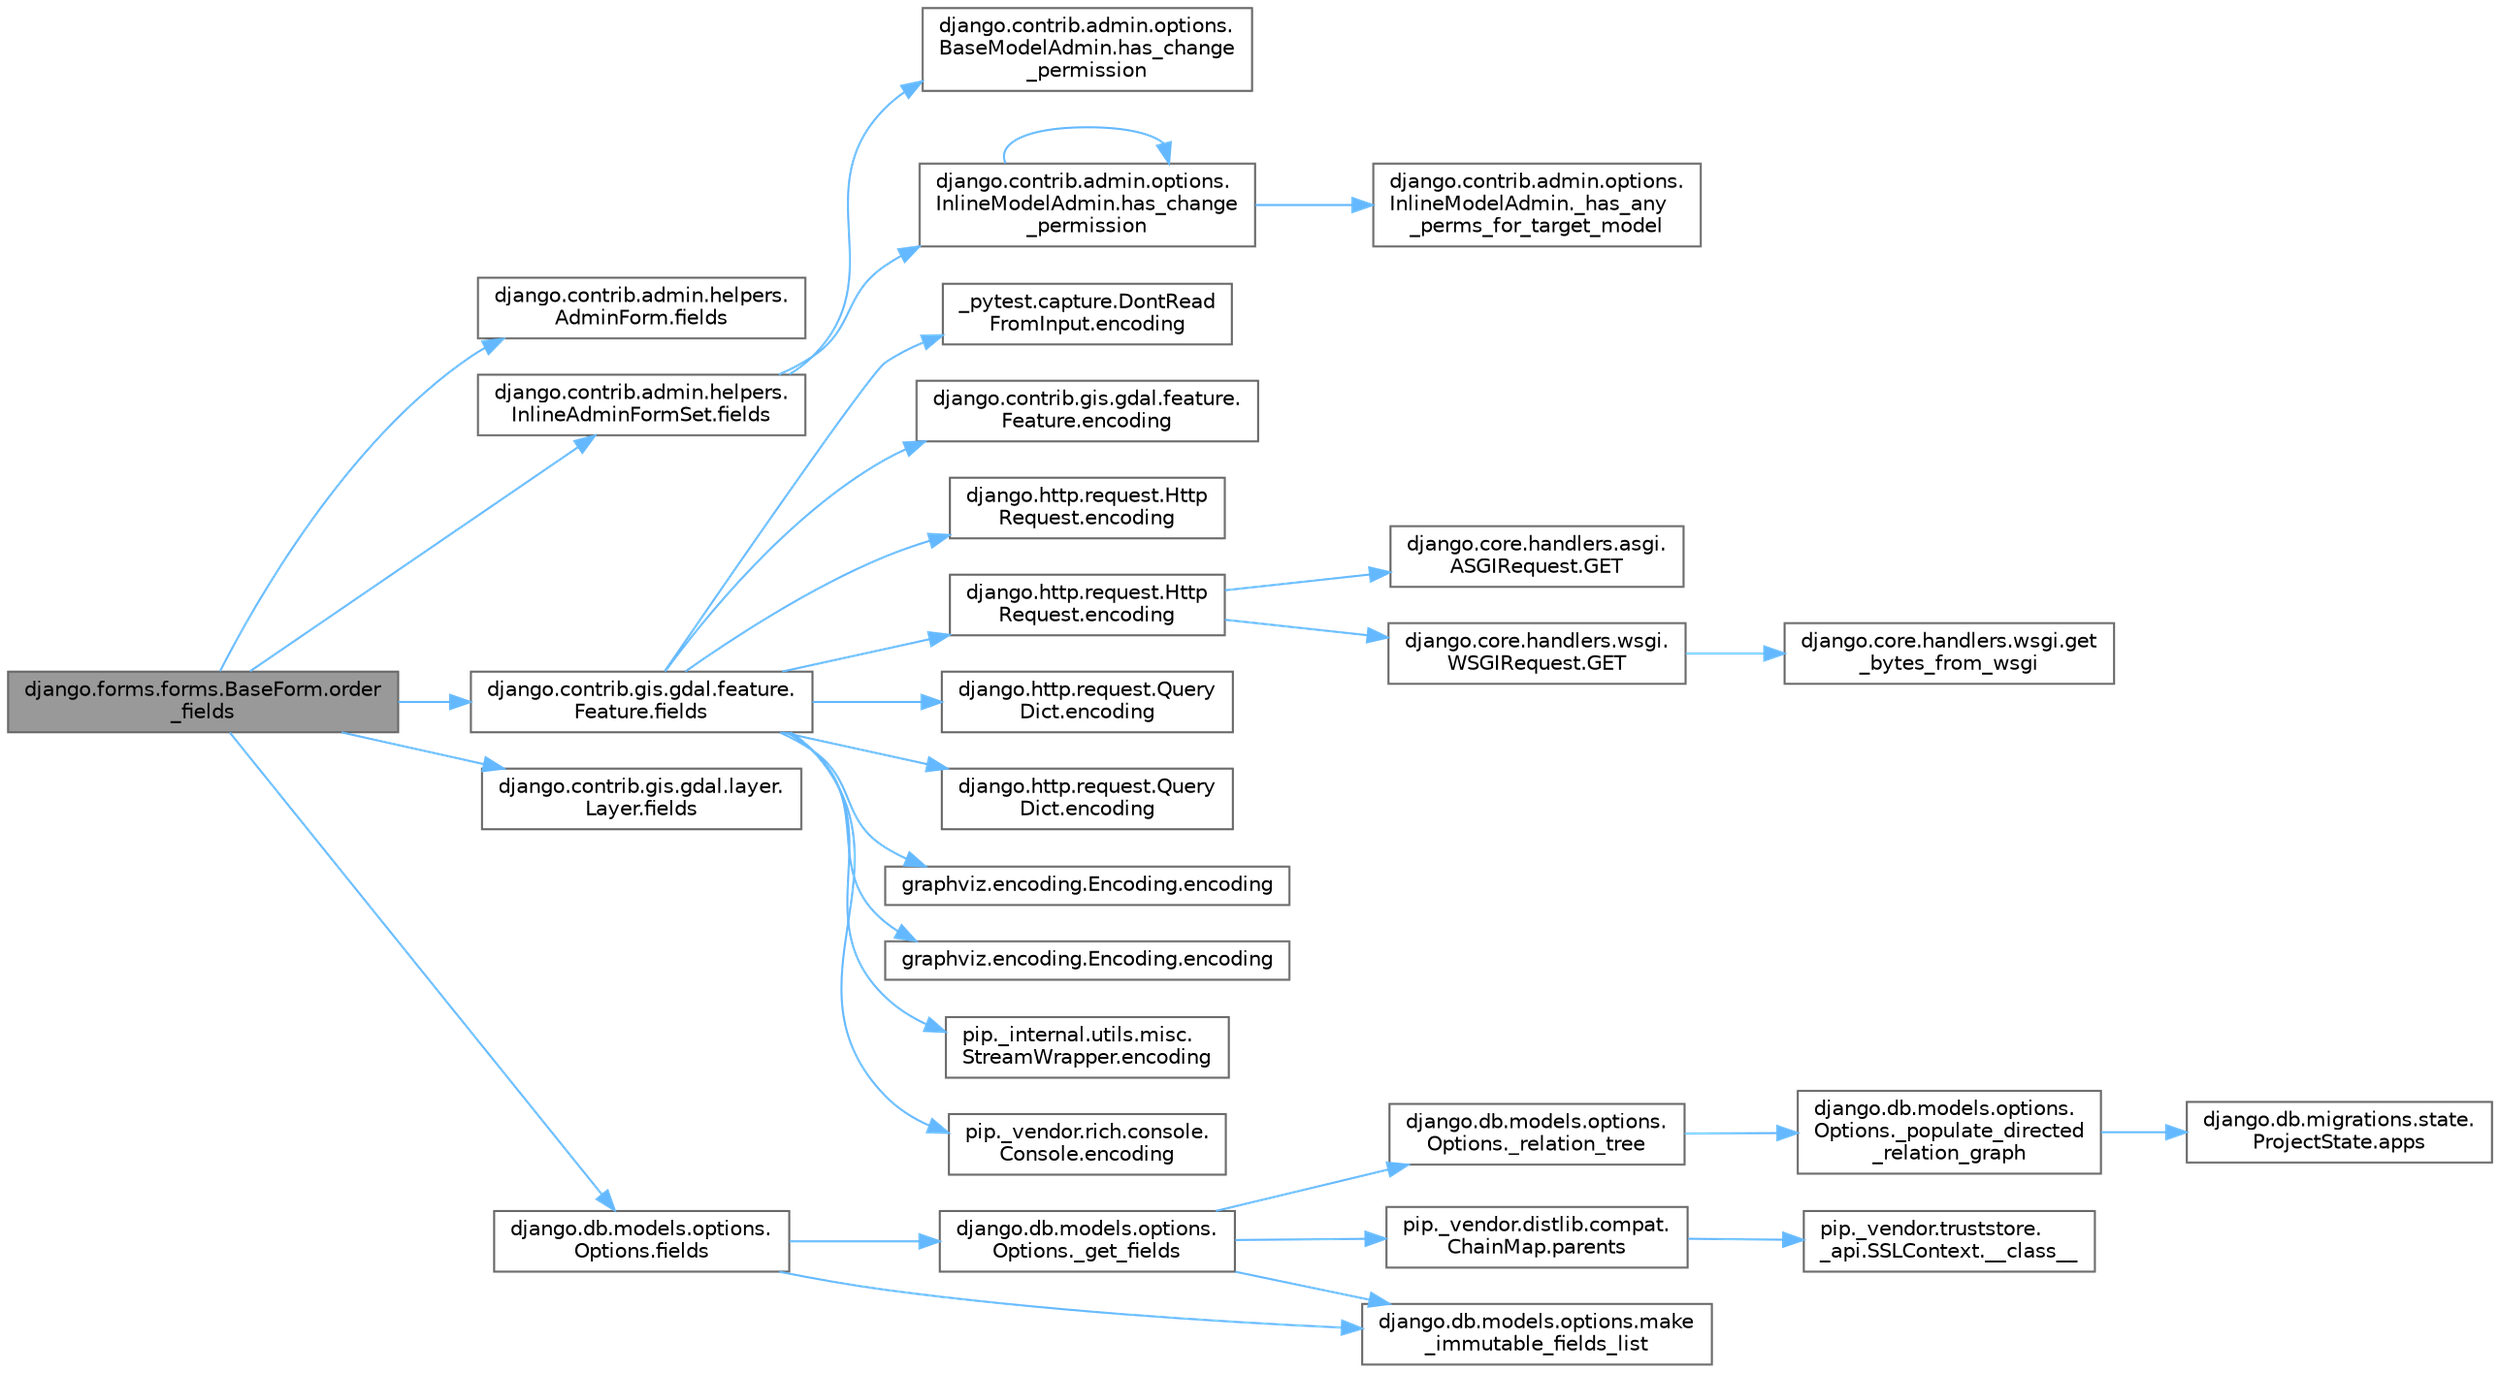 digraph "django.forms.forms.BaseForm.order_fields"
{
 // LATEX_PDF_SIZE
  bgcolor="transparent";
  edge [fontname=Helvetica,fontsize=10,labelfontname=Helvetica,labelfontsize=10];
  node [fontname=Helvetica,fontsize=10,shape=box,height=0.2,width=0.4];
  rankdir="LR";
  Node1 [id="Node000001",label="django.forms.forms.BaseForm.order\l_fields",height=0.2,width=0.4,color="gray40", fillcolor="grey60", style="filled", fontcolor="black",tooltip=" "];
  Node1 -> Node2 [id="edge1_Node000001_Node000002",color="steelblue1",style="solid",tooltip=" "];
  Node2 [id="Node000002",label="django.contrib.admin.helpers.\lAdminForm.fields",height=0.2,width=0.4,color="grey40", fillcolor="white", style="filled",URL="$classdjango_1_1contrib_1_1admin_1_1helpers_1_1_admin_form.html#a9a2b6161f083dd4c3cefb24789a4f398",tooltip=" "];
  Node1 -> Node3 [id="edge2_Node000001_Node000003",color="steelblue1",style="solid",tooltip=" "];
  Node3 [id="Node000003",label="django.contrib.admin.helpers.\lInlineAdminFormSet.fields",height=0.2,width=0.4,color="grey40", fillcolor="white", style="filled",URL="$classdjango_1_1contrib_1_1admin_1_1helpers_1_1_inline_admin_form_set.html#acfeece3b4a1c8e6f692669661ce441d1",tooltip=" "];
  Node3 -> Node4 [id="edge3_Node000003_Node000004",color="steelblue1",style="solid",tooltip=" "];
  Node4 [id="Node000004",label="django.contrib.admin.options.\lBaseModelAdmin.has_change\l_permission",height=0.2,width=0.4,color="grey40", fillcolor="white", style="filled",URL="$classdjango_1_1contrib_1_1admin_1_1options_1_1_base_model_admin.html#a628f15a856920f62510c31333354c088",tooltip=" "];
  Node3 -> Node5 [id="edge4_Node000003_Node000005",color="steelblue1",style="solid",tooltip=" "];
  Node5 [id="Node000005",label="django.contrib.admin.options.\lInlineModelAdmin.has_change\l_permission",height=0.2,width=0.4,color="grey40", fillcolor="white", style="filled",URL="$classdjango_1_1contrib_1_1admin_1_1options_1_1_inline_model_admin.html#afb466f69fba775be6bd44db65c2955ce",tooltip=" "];
  Node5 -> Node6 [id="edge5_Node000005_Node000006",color="steelblue1",style="solid",tooltip=" "];
  Node6 [id="Node000006",label="django.contrib.admin.options.\lInlineModelAdmin._has_any\l_perms_for_target_model",height=0.2,width=0.4,color="grey40", fillcolor="white", style="filled",URL="$classdjango_1_1contrib_1_1admin_1_1options_1_1_inline_model_admin.html#a29c3e8ea570405ec131fad8a0b8cbf4b",tooltip=" "];
  Node5 -> Node5 [id="edge6_Node000005_Node000005",color="steelblue1",style="solid",tooltip=" "];
  Node1 -> Node7 [id="edge7_Node000001_Node000007",color="steelblue1",style="solid",tooltip=" "];
  Node7 [id="Node000007",label="django.contrib.gis.gdal.feature.\lFeature.fields",height=0.2,width=0.4,color="grey40", fillcolor="white", style="filled",URL="$classdjango_1_1contrib_1_1gis_1_1gdal_1_1feature_1_1_feature.html#a2aab211613babc57a7ef77b951a46464",tooltip=" "];
  Node7 -> Node8 [id="edge8_Node000007_Node000008",color="steelblue1",style="solid",tooltip=" "];
  Node8 [id="Node000008",label="_pytest.capture.DontRead\lFromInput.encoding",height=0.2,width=0.4,color="grey40", fillcolor="white", style="filled",URL="$class__pytest_1_1capture_1_1_dont_read_from_input.html#a40a0e1b26db1f2cf579f1ab5d3903097",tooltip=" "];
  Node7 -> Node9 [id="edge9_Node000007_Node000009",color="steelblue1",style="solid",tooltip=" "];
  Node9 [id="Node000009",label="django.contrib.gis.gdal.feature.\lFeature.encoding",height=0.2,width=0.4,color="grey40", fillcolor="white", style="filled",URL="$classdjango_1_1contrib_1_1gis_1_1gdal_1_1feature_1_1_feature.html#a61ef7866406f46787c45d0040e4f2588",tooltip=" "];
  Node7 -> Node10 [id="edge10_Node000007_Node000010",color="steelblue1",style="solid",tooltip=" "];
  Node10 [id="Node000010",label="django.http.request.Http\lRequest.encoding",height=0.2,width=0.4,color="grey40", fillcolor="white", style="filled",URL="$classdjango_1_1http_1_1request_1_1_http_request.html#affc440df209dd1fb33d63b8fce39f3b2",tooltip=" "];
  Node7 -> Node11 [id="edge11_Node000007_Node000011",color="steelblue1",style="solid",tooltip=" "];
  Node11 [id="Node000011",label="django.http.request.Http\lRequest.encoding",height=0.2,width=0.4,color="grey40", fillcolor="white", style="filled",URL="$classdjango_1_1http_1_1request_1_1_http_request.html#a09c32945992a963608d955c2618ead79",tooltip=" "];
  Node11 -> Node12 [id="edge12_Node000011_Node000012",color="steelblue1",style="solid",tooltip=" "];
  Node12 [id="Node000012",label="django.core.handlers.asgi.\lASGIRequest.GET",height=0.2,width=0.4,color="grey40", fillcolor="white", style="filled",URL="$classdjango_1_1core_1_1handlers_1_1asgi_1_1_a_s_g_i_request.html#a22178cf518b0498b12175ee12f8e7706",tooltip=" "];
  Node11 -> Node13 [id="edge13_Node000011_Node000013",color="steelblue1",style="solid",tooltip=" "];
  Node13 [id="Node000013",label="django.core.handlers.wsgi.\lWSGIRequest.GET",height=0.2,width=0.4,color="grey40", fillcolor="white", style="filled",URL="$classdjango_1_1core_1_1handlers_1_1wsgi_1_1_w_s_g_i_request.html#a4167c70bcdd94cc925f4444860678305",tooltip=" "];
  Node13 -> Node14 [id="edge14_Node000013_Node000014",color="steelblue1",style="solid",tooltip=" "];
  Node14 [id="Node000014",label="django.core.handlers.wsgi.get\l_bytes_from_wsgi",height=0.2,width=0.4,color="grey40", fillcolor="white", style="filled",URL="$namespacedjango_1_1core_1_1handlers_1_1wsgi.html#a4327b300038076742d0bb1cb730ea808",tooltip=" "];
  Node7 -> Node15 [id="edge15_Node000007_Node000015",color="steelblue1",style="solid",tooltip=" "];
  Node15 [id="Node000015",label="django.http.request.Query\lDict.encoding",height=0.2,width=0.4,color="grey40", fillcolor="white", style="filled",URL="$classdjango_1_1http_1_1request_1_1_query_dict.html#ae1a9e4aa8ebe4d1dd0aa02e9388b0acd",tooltip=" "];
  Node7 -> Node16 [id="edge16_Node000007_Node000016",color="steelblue1",style="solid",tooltip=" "];
  Node16 [id="Node000016",label="django.http.request.Query\lDict.encoding",height=0.2,width=0.4,color="grey40", fillcolor="white", style="filled",URL="$classdjango_1_1http_1_1request_1_1_query_dict.html#aade836c6d0fadbe21ef181917ca28ea8",tooltip=" "];
  Node7 -> Node17 [id="edge17_Node000007_Node000017",color="steelblue1",style="solid",tooltip=" "];
  Node17 [id="Node000017",label="graphviz.encoding.Encoding.encoding",height=0.2,width=0.4,color="grey40", fillcolor="white", style="filled",URL="$classgraphviz_1_1encoding_1_1_encoding.html#a4be64c43fe62823ffb51d9d4706f3c3d",tooltip=" "];
  Node7 -> Node18 [id="edge18_Node000007_Node000018",color="steelblue1",style="solid",tooltip=" "];
  Node18 [id="Node000018",label="graphviz.encoding.Encoding.encoding",height=0.2,width=0.4,color="grey40", fillcolor="white", style="filled",URL="$classgraphviz_1_1encoding_1_1_encoding.html#ade16bad413f6cc9b3776aa3c580e7251",tooltip=" "];
  Node7 -> Node19 [id="edge19_Node000007_Node000019",color="steelblue1",style="solid",tooltip=" "];
  Node19 [id="Node000019",label="pip._internal.utils.misc.\lStreamWrapper.encoding",height=0.2,width=0.4,color="grey40", fillcolor="white", style="filled",URL="$classpip_1_1__internal_1_1utils_1_1misc_1_1_stream_wrapper.html#ae516d377684b88c1d5ed9b0b670a2a0b",tooltip=" "];
  Node7 -> Node20 [id="edge20_Node000007_Node000020",color="steelblue1",style="solid",tooltip=" "];
  Node20 [id="Node000020",label="pip._vendor.rich.console.\lConsole.encoding",height=0.2,width=0.4,color="grey40", fillcolor="white", style="filled",URL="$classpip_1_1__vendor_1_1rich_1_1console_1_1_console.html#aaa95f0495607d199f34c4ebd90ea1cfe",tooltip=" "];
  Node1 -> Node21 [id="edge21_Node000001_Node000021",color="steelblue1",style="solid",tooltip=" "];
  Node21 [id="Node000021",label="django.contrib.gis.gdal.layer.\lLayer.fields",height=0.2,width=0.4,color="grey40", fillcolor="white", style="filled",URL="$classdjango_1_1contrib_1_1gis_1_1gdal_1_1layer_1_1_layer.html#ab7d9d8c833c9e11cfc14b15c61a1ab27",tooltip=" "];
  Node1 -> Node22 [id="edge22_Node000001_Node000022",color="steelblue1",style="solid",tooltip=" "];
  Node22 [id="Node000022",label="django.db.models.options.\lOptions.fields",height=0.2,width=0.4,color="grey40", fillcolor="white", style="filled",URL="$classdjango_1_1db_1_1models_1_1options_1_1_options.html#a6c7f47f4eb863aca3bf357275f7db3b8",tooltip=" "];
  Node22 -> Node23 [id="edge23_Node000022_Node000023",color="steelblue1",style="solid",tooltip=" "];
  Node23 [id="Node000023",label="django.db.models.options.\lOptions._get_fields",height=0.2,width=0.4,color="grey40", fillcolor="white", style="filled",URL="$classdjango_1_1db_1_1models_1_1options_1_1_options.html#adfc7204d4c77a86927ad1988009a3fd5",tooltip=" "];
  Node23 -> Node24 [id="edge24_Node000023_Node000024",color="steelblue1",style="solid",tooltip=" "];
  Node24 [id="Node000024",label="django.db.models.options.\lOptions._relation_tree",height=0.2,width=0.4,color="grey40", fillcolor="white", style="filled",URL="$classdjango_1_1db_1_1models_1_1options_1_1_options.html#a80c7d50b36ae27b75bab08c22aeafb8c",tooltip=" "];
  Node24 -> Node25 [id="edge25_Node000024_Node000025",color="steelblue1",style="solid",tooltip=" "];
  Node25 [id="Node000025",label="django.db.models.options.\lOptions._populate_directed\l_relation_graph",height=0.2,width=0.4,color="grey40", fillcolor="white", style="filled",URL="$classdjango_1_1db_1_1models_1_1options_1_1_options.html#aa5baf4782daedc5b55c3b91d7d145bae",tooltip=" "];
  Node25 -> Node26 [id="edge26_Node000025_Node000026",color="steelblue1",style="solid",tooltip=" "];
  Node26 [id="Node000026",label="django.db.migrations.state.\lProjectState.apps",height=0.2,width=0.4,color="grey40", fillcolor="white", style="filled",URL="$classdjango_1_1db_1_1migrations_1_1state_1_1_project_state.html#a512f631936ae6b299fa822af8d84eb62",tooltip=" "];
  Node23 -> Node27 [id="edge27_Node000023_Node000027",color="steelblue1",style="solid",tooltip=" "];
  Node27 [id="Node000027",label="django.db.models.options.make\l_immutable_fields_list",height=0.2,width=0.4,color="grey40", fillcolor="white", style="filled",URL="$namespacedjango_1_1db_1_1models_1_1options.html#ad6e15002f494024f2232d7e3eeb05100",tooltip=" "];
  Node23 -> Node28 [id="edge28_Node000023_Node000028",color="steelblue1",style="solid",tooltip=" "];
  Node28 [id="Node000028",label="pip._vendor.distlib.compat.\lChainMap.parents",height=0.2,width=0.4,color="grey40", fillcolor="white", style="filled",URL="$classpip_1_1__vendor_1_1distlib_1_1compat_1_1_chain_map.html#a94a17b661125532bd17a58047c244103",tooltip=" "];
  Node28 -> Node29 [id="edge29_Node000028_Node000029",color="steelblue1",style="solid",tooltip=" "];
  Node29 [id="Node000029",label="pip._vendor.truststore.\l_api.SSLContext.__class__",height=0.2,width=0.4,color="grey40", fillcolor="white", style="filled",URL="$classpip_1_1__vendor_1_1truststore_1_1__api_1_1_s_s_l_context.html#a530861514f31eabaa3f513557d6e66de",tooltip=" "];
  Node22 -> Node27 [id="edge30_Node000022_Node000027",color="steelblue1",style="solid",tooltip=" "];
}

